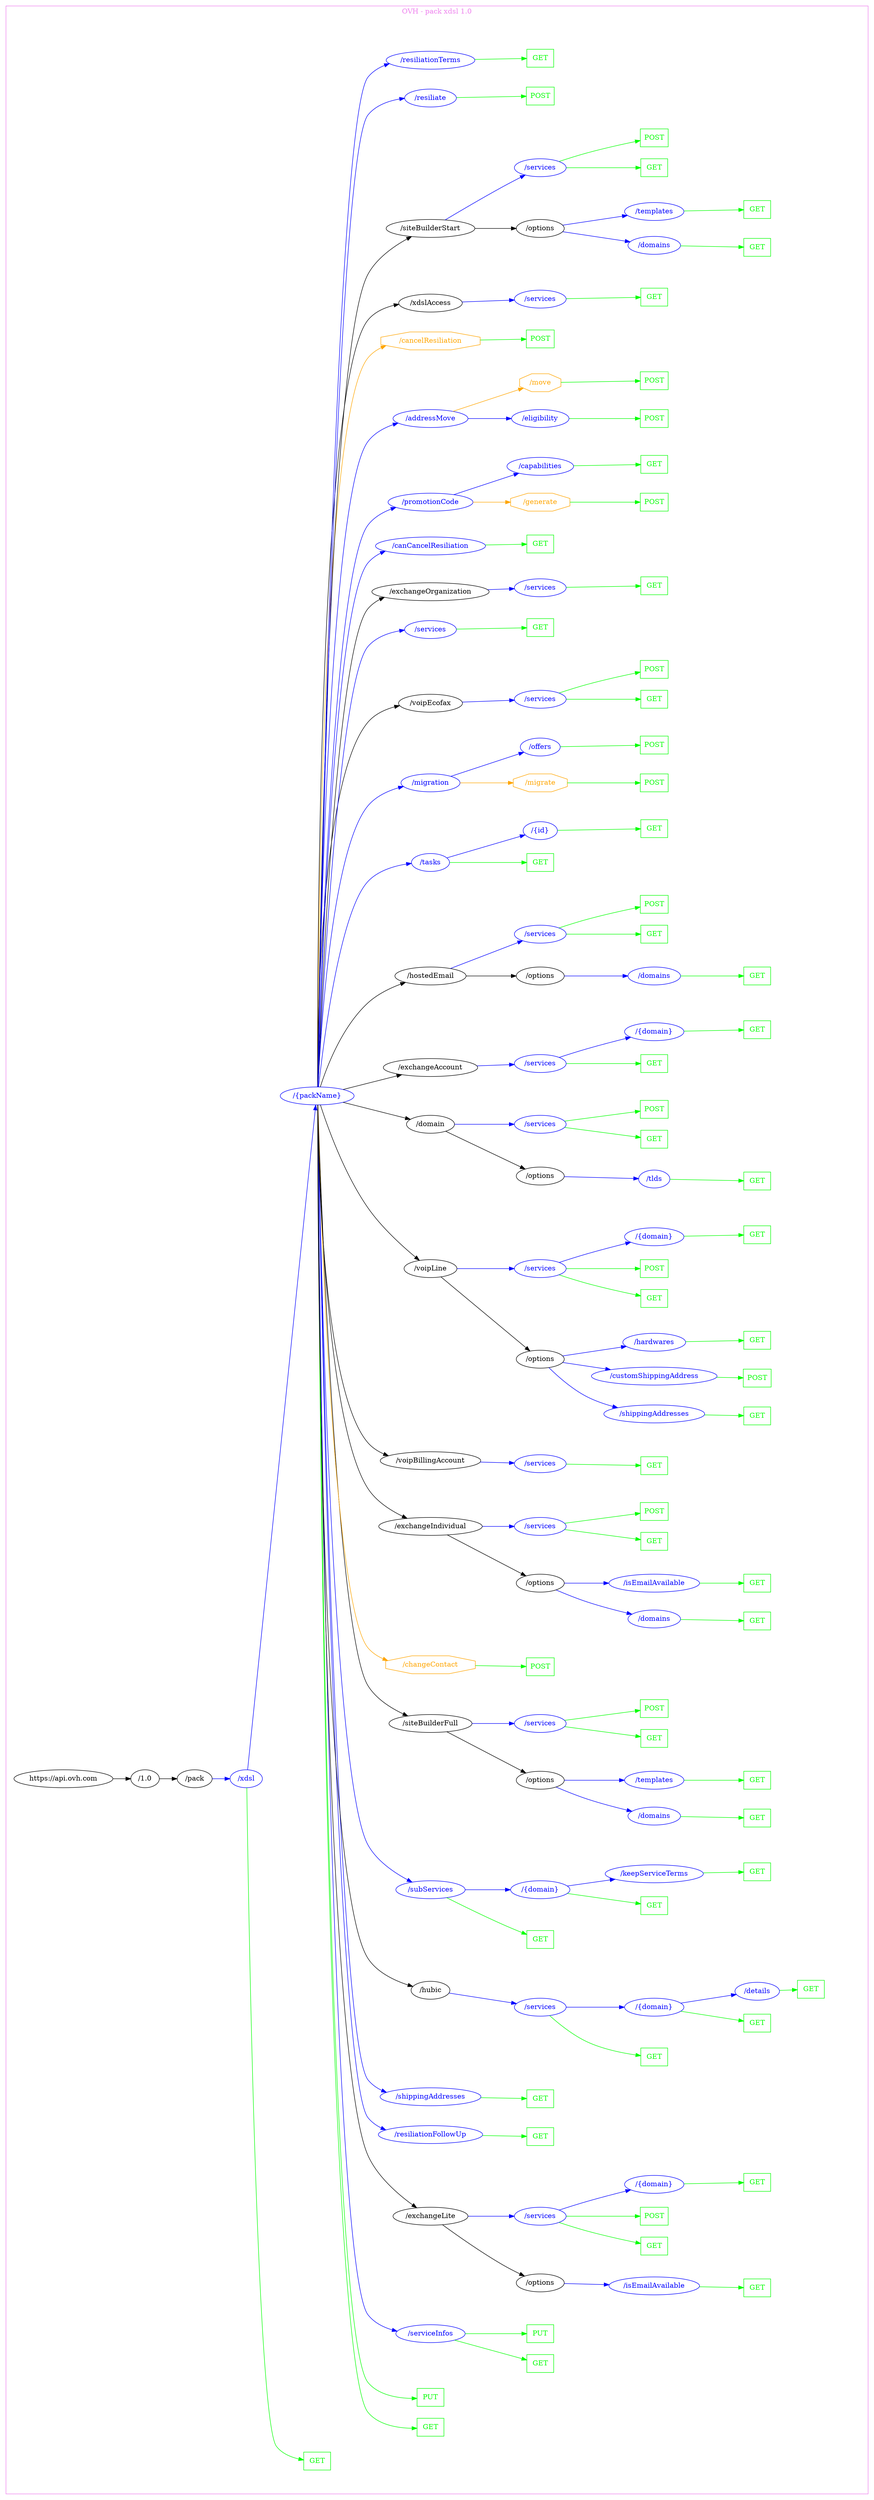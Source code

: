 digraph Cloud_Computing_REST_API {
rankdir="LR";
subgraph cluster_0 {
label="OVH - pack xdsl 1.0"
color=violet
fontcolor=violet
subgraph cluster_1 {
label=""
color=white
fontcolor=white
node1 [label="https://api.ovh.com", shape="ellipse", color="black", fontcolor="black"]
node1 -> node2 [color="black", fontcolor="black"]
subgraph cluster_2 {
label=""
color=white
fontcolor=white
node2 [label="/1.0", shape="ellipse", color="black", fontcolor="black"]
node2 -> node3 [color="black", fontcolor="black"]
subgraph cluster_3 {
label=""
color=white
fontcolor=white
node3 [label="/pack", shape="ellipse", color="black", fontcolor="black"]
node3 -> node4 [color="blue", fontcolor="blue"]
subgraph cluster_4 {
label=""
color=white
fontcolor=white
node4 [label="/xdsl", shape="ellipse", color="blue", fontcolor="blue"]
node4 -> node5 [color="green", fontcolor="green"]
subgraph cluster_5 {
label=""
color=white
fontcolor=white
node5 [label="GET", shape="box", color="green", fontcolor="green"]
}
node4 -> node6 [color="blue", fontcolor="blue"]
subgraph cluster_6 {
label=""
color=white
fontcolor=white
node6 [label="/{packName}", shape="ellipse", color="blue", fontcolor="blue"]
node6 -> node7 [color="green", fontcolor="green"]
subgraph cluster_7 {
label=""
color=white
fontcolor=white
node7 [label="GET", shape="box", color="green", fontcolor="green"]
}
node6 -> node8 [color="green", fontcolor="green"]
subgraph cluster_8 {
label=""
color=white
fontcolor=white
node8 [label="PUT", shape="box", color="green", fontcolor="green"]
}
node6 -> node9 [color="blue", fontcolor="blue"]
subgraph cluster_9 {
label=""
color=white
fontcolor=white
node9 [label="/serviceInfos", shape="ellipse", color="blue", fontcolor="blue"]
node9 -> node10 [color="green", fontcolor="green"]
subgraph cluster_10 {
label=""
color=white
fontcolor=white
node10 [label="GET", shape="box", color="green", fontcolor="green"]
}
node9 -> node11 [color="green", fontcolor="green"]
subgraph cluster_11 {
label=""
color=white
fontcolor=white
node11 [label="PUT", shape="box", color="green", fontcolor="green"]
}
}
node6 -> node12 [color="black", fontcolor="black"]
subgraph cluster_12 {
label=""
color=white
fontcolor=white
node12 [label="/exchangeLite", shape="ellipse", color="black", fontcolor="black"]
node12 -> node13 [color="black", fontcolor="black"]
subgraph cluster_13 {
label=""
color=white
fontcolor=white
node13 [label="/options", shape="ellipse", color="black", fontcolor="black"]
node13 -> node14 [color="blue", fontcolor="blue"]
subgraph cluster_14 {
label=""
color=white
fontcolor=white
node14 [label="/isEmailAvailable", shape="ellipse", color="blue", fontcolor="blue"]
node14 -> node15 [color="green", fontcolor="green"]
subgraph cluster_15 {
label=""
color=white
fontcolor=white
node15 [label="GET", shape="box", color="green", fontcolor="green"]
}
}
}
node12 -> node16 [color="blue", fontcolor="blue"]
subgraph cluster_16 {
label=""
color=white
fontcolor=white
node16 [label="/services", shape="ellipse", color="blue", fontcolor="blue"]
node16 -> node17 [color="green", fontcolor="green"]
subgraph cluster_17 {
label=""
color=white
fontcolor=white
node17 [label="GET", shape="box", color="green", fontcolor="green"]
}
node16 -> node18 [color="green", fontcolor="green"]
subgraph cluster_18 {
label=""
color=white
fontcolor=white
node18 [label="POST", shape="box", color="green", fontcolor="green"]
}
node16 -> node19 [color="blue", fontcolor="blue"]
subgraph cluster_19 {
label=""
color=white
fontcolor=white
node19 [label="/{domain}", shape="ellipse", color="blue", fontcolor="blue"]
node19 -> node20 [color="green", fontcolor="green"]
subgraph cluster_20 {
label=""
color=white
fontcolor=white
node20 [label="GET", shape="box", color="green", fontcolor="green"]
}
}
}
}
node6 -> node21 [color="blue", fontcolor="blue"]
subgraph cluster_21 {
label=""
color=white
fontcolor=white
node21 [label="/resiliationFollowUp", shape="ellipse", color="blue", fontcolor="blue"]
node21 -> node22 [color="green", fontcolor="green"]
subgraph cluster_22 {
label=""
color=white
fontcolor=white
node22 [label="GET", shape="box", color="green", fontcolor="green"]
}
}
node6 -> node23 [color="blue", fontcolor="blue"]
subgraph cluster_23 {
label=""
color=white
fontcolor=white
node23 [label="/shippingAddresses", shape="ellipse", color="blue", fontcolor="blue"]
node23 -> node24 [color="green", fontcolor="green"]
subgraph cluster_24 {
label=""
color=white
fontcolor=white
node24 [label="GET", shape="box", color="green", fontcolor="green"]
}
}
node6 -> node25 [color="black", fontcolor="black"]
subgraph cluster_25 {
label=""
color=white
fontcolor=white
node25 [label="/hubic", shape="ellipse", color="black", fontcolor="black"]
node25 -> node26 [color="blue", fontcolor="blue"]
subgraph cluster_26 {
label=""
color=white
fontcolor=white
node26 [label="/services", shape="ellipse", color="blue", fontcolor="blue"]
node26 -> node27 [color="green", fontcolor="green"]
subgraph cluster_27 {
label=""
color=white
fontcolor=white
node27 [label="GET", shape="box", color="green", fontcolor="green"]
}
node26 -> node28 [color="blue", fontcolor="blue"]
subgraph cluster_28 {
label=""
color=white
fontcolor=white
node28 [label="/{domain}", shape="ellipse", color="blue", fontcolor="blue"]
node28 -> node29 [color="green", fontcolor="green"]
subgraph cluster_29 {
label=""
color=white
fontcolor=white
node29 [label="GET", shape="box", color="green", fontcolor="green"]
}
node28 -> node30 [color="blue", fontcolor="blue"]
subgraph cluster_30 {
label=""
color=white
fontcolor=white
node30 [label="/details", shape="ellipse", color="blue", fontcolor="blue"]
node30 -> node31 [color="green", fontcolor="green"]
subgraph cluster_31 {
label=""
color=white
fontcolor=white
node31 [label="GET", shape="box", color="green", fontcolor="green"]
}
}
}
}
}
node6 -> node32 [color="blue", fontcolor="blue"]
subgraph cluster_32 {
label=""
color=white
fontcolor=white
node32 [label="/subServices", shape="ellipse", color="blue", fontcolor="blue"]
node32 -> node33 [color="green", fontcolor="green"]
subgraph cluster_33 {
label=""
color=white
fontcolor=white
node33 [label="GET", shape="box", color="green", fontcolor="green"]
}
node32 -> node34 [color="blue", fontcolor="blue"]
subgraph cluster_34 {
label=""
color=white
fontcolor=white
node34 [label="/{domain}", shape="ellipse", color="blue", fontcolor="blue"]
node34 -> node35 [color="green", fontcolor="green"]
subgraph cluster_35 {
label=""
color=white
fontcolor=white
node35 [label="GET", shape="box", color="green", fontcolor="green"]
}
node34 -> node36 [color="blue", fontcolor="blue"]
subgraph cluster_36 {
label=""
color=white
fontcolor=white
node36 [label="/keepServiceTerms", shape="ellipse", color="blue", fontcolor="blue"]
node36 -> node37 [color="green", fontcolor="green"]
subgraph cluster_37 {
label=""
color=white
fontcolor=white
node37 [label="GET", shape="box", color="green", fontcolor="green"]
}
}
}
}
node6 -> node38 [color="black", fontcolor="black"]
subgraph cluster_38 {
label=""
color=white
fontcolor=white
node38 [label="/siteBuilderFull", shape="ellipse", color="black", fontcolor="black"]
node38 -> node39 [color="black", fontcolor="black"]
subgraph cluster_39 {
label=""
color=white
fontcolor=white
node39 [label="/options", shape="ellipse", color="black", fontcolor="black"]
node39 -> node40 [color="blue", fontcolor="blue"]
subgraph cluster_40 {
label=""
color=white
fontcolor=white
node40 [label="/domains", shape="ellipse", color="blue", fontcolor="blue"]
node40 -> node41 [color="green", fontcolor="green"]
subgraph cluster_41 {
label=""
color=white
fontcolor=white
node41 [label="GET", shape="box", color="green", fontcolor="green"]
}
}
node39 -> node42 [color="blue", fontcolor="blue"]
subgraph cluster_42 {
label=""
color=white
fontcolor=white
node42 [label="/templates", shape="ellipse", color="blue", fontcolor="blue"]
node42 -> node43 [color="green", fontcolor="green"]
subgraph cluster_43 {
label=""
color=white
fontcolor=white
node43 [label="GET", shape="box", color="green", fontcolor="green"]
}
}
}
node38 -> node44 [color="blue", fontcolor="blue"]
subgraph cluster_44 {
label=""
color=white
fontcolor=white
node44 [label="/services", shape="ellipse", color="blue", fontcolor="blue"]
node44 -> node45 [color="green", fontcolor="green"]
subgraph cluster_45 {
label=""
color=white
fontcolor=white
node45 [label="GET", shape="box", color="green", fontcolor="green"]
}
node44 -> node46 [color="green", fontcolor="green"]
subgraph cluster_46 {
label=""
color=white
fontcolor=white
node46 [label="POST", shape="box", color="green", fontcolor="green"]
}
}
}
node6 -> node47 [color="orange", fontcolor="orange"]
subgraph cluster_47 {
label=""
color=white
fontcolor=white
node47 [label="/changeContact", shape="octagon", color="orange", fontcolor="orange"]
node47 -> node48 [color="green", fontcolor="green"]
subgraph cluster_48 {
label=""
color=white
fontcolor=white
node48 [label="POST", shape="box", color="green", fontcolor="green"]
}
}
node6 -> node49 [color="black", fontcolor="black"]
subgraph cluster_49 {
label=""
color=white
fontcolor=white
node49 [label="/exchangeIndividual", shape="ellipse", color="black", fontcolor="black"]
node49 -> node50 [color="black", fontcolor="black"]
subgraph cluster_50 {
label=""
color=white
fontcolor=white
node50 [label="/options", shape="ellipse", color="black", fontcolor="black"]
node50 -> node51 [color="blue", fontcolor="blue"]
subgraph cluster_51 {
label=""
color=white
fontcolor=white
node51 [label="/domains", shape="ellipse", color="blue", fontcolor="blue"]
node51 -> node52 [color="green", fontcolor="green"]
subgraph cluster_52 {
label=""
color=white
fontcolor=white
node52 [label="GET", shape="box", color="green", fontcolor="green"]
}
}
node50 -> node53 [color="blue", fontcolor="blue"]
subgraph cluster_53 {
label=""
color=white
fontcolor=white
node53 [label="/isEmailAvailable", shape="ellipse", color="blue", fontcolor="blue"]
node53 -> node54 [color="green", fontcolor="green"]
subgraph cluster_54 {
label=""
color=white
fontcolor=white
node54 [label="GET", shape="box", color="green", fontcolor="green"]
}
}
}
node49 -> node55 [color="blue", fontcolor="blue"]
subgraph cluster_55 {
label=""
color=white
fontcolor=white
node55 [label="/services", shape="ellipse", color="blue", fontcolor="blue"]
node55 -> node56 [color="green", fontcolor="green"]
subgraph cluster_56 {
label=""
color=white
fontcolor=white
node56 [label="GET", shape="box", color="green", fontcolor="green"]
}
node55 -> node57 [color="green", fontcolor="green"]
subgraph cluster_57 {
label=""
color=white
fontcolor=white
node57 [label="POST", shape="box", color="green", fontcolor="green"]
}
}
}
node6 -> node58 [color="black", fontcolor="black"]
subgraph cluster_58 {
label=""
color=white
fontcolor=white
node58 [label="/voipBillingAccount", shape="ellipse", color="black", fontcolor="black"]
node58 -> node59 [color="blue", fontcolor="blue"]
subgraph cluster_59 {
label=""
color=white
fontcolor=white
node59 [label="/services", shape="ellipse", color="blue", fontcolor="blue"]
node59 -> node60 [color="green", fontcolor="green"]
subgraph cluster_60 {
label=""
color=white
fontcolor=white
node60 [label="GET", shape="box", color="green", fontcolor="green"]
}
}
}
node6 -> node61 [color="black", fontcolor="black"]
subgraph cluster_61 {
label=""
color=white
fontcolor=white
node61 [label="/voipLine", shape="ellipse", color="black", fontcolor="black"]
node61 -> node62 [color="black", fontcolor="black"]
subgraph cluster_62 {
label=""
color=white
fontcolor=white
node62 [label="/options", shape="ellipse", color="black", fontcolor="black"]
node62 -> node63 [color="blue", fontcolor="blue"]
subgraph cluster_63 {
label=""
color=white
fontcolor=white
node63 [label="/shippingAddresses", shape="ellipse", color="blue", fontcolor="blue"]
node63 -> node64 [color="green", fontcolor="green"]
subgraph cluster_64 {
label=""
color=white
fontcolor=white
node64 [label="GET", shape="box", color="green", fontcolor="green"]
}
}
node62 -> node65 [color="blue", fontcolor="blue"]
subgraph cluster_65 {
label=""
color=white
fontcolor=white
node65 [label="/customShippingAddress", shape="ellipse", color="blue", fontcolor="blue"]
node65 -> node66 [color="green", fontcolor="green"]
subgraph cluster_66 {
label=""
color=white
fontcolor=white
node66 [label="POST", shape="box", color="green", fontcolor="green"]
}
}
node62 -> node67 [color="blue", fontcolor="blue"]
subgraph cluster_67 {
label=""
color=white
fontcolor=white
node67 [label="/hardwares", shape="ellipse", color="blue", fontcolor="blue"]
node67 -> node68 [color="green", fontcolor="green"]
subgraph cluster_68 {
label=""
color=white
fontcolor=white
node68 [label="GET", shape="box", color="green", fontcolor="green"]
}
}
}
node61 -> node69 [color="blue", fontcolor="blue"]
subgraph cluster_69 {
label=""
color=white
fontcolor=white
node69 [label="/services", shape="ellipse", color="blue", fontcolor="blue"]
node69 -> node70 [color="green", fontcolor="green"]
subgraph cluster_70 {
label=""
color=white
fontcolor=white
node70 [label="GET", shape="box", color="green", fontcolor="green"]
}
node69 -> node71 [color="green", fontcolor="green"]
subgraph cluster_71 {
label=""
color=white
fontcolor=white
node71 [label="POST", shape="box", color="green", fontcolor="green"]
}
node69 -> node72 [color="blue", fontcolor="blue"]
subgraph cluster_72 {
label=""
color=white
fontcolor=white
node72 [label="/{domain}", shape="ellipse", color="blue", fontcolor="blue"]
node72 -> node73 [color="green", fontcolor="green"]
subgraph cluster_73 {
label=""
color=white
fontcolor=white
node73 [label="GET", shape="box", color="green", fontcolor="green"]
}
}
}
}
node6 -> node74 [color="black", fontcolor="black"]
subgraph cluster_74 {
label=""
color=white
fontcolor=white
node74 [label="/domain", shape="ellipse", color="black", fontcolor="black"]
node74 -> node75 [color="black", fontcolor="black"]
subgraph cluster_75 {
label=""
color=white
fontcolor=white
node75 [label="/options", shape="ellipse", color="black", fontcolor="black"]
node75 -> node76 [color="blue", fontcolor="blue"]
subgraph cluster_76 {
label=""
color=white
fontcolor=white
node76 [label="/tlds", shape="ellipse", color="blue", fontcolor="blue"]
node76 -> node77 [color="green", fontcolor="green"]
subgraph cluster_77 {
label=""
color=white
fontcolor=white
node77 [label="GET", shape="box", color="green", fontcolor="green"]
}
}
}
node74 -> node78 [color="blue", fontcolor="blue"]
subgraph cluster_78 {
label=""
color=white
fontcolor=white
node78 [label="/services", shape="ellipse", color="blue", fontcolor="blue"]
node78 -> node79 [color="green", fontcolor="green"]
subgraph cluster_79 {
label=""
color=white
fontcolor=white
node79 [label="GET", shape="box", color="green", fontcolor="green"]
}
node78 -> node80 [color="green", fontcolor="green"]
subgraph cluster_80 {
label=""
color=white
fontcolor=white
node80 [label="POST", shape="box", color="green", fontcolor="green"]
}
}
}
node6 -> node81 [color="black", fontcolor="black"]
subgraph cluster_81 {
label=""
color=white
fontcolor=white
node81 [label="/exchangeAccount", shape="ellipse", color="black", fontcolor="black"]
node81 -> node82 [color="blue", fontcolor="blue"]
subgraph cluster_82 {
label=""
color=white
fontcolor=white
node82 [label="/services", shape="ellipse", color="blue", fontcolor="blue"]
node82 -> node83 [color="green", fontcolor="green"]
subgraph cluster_83 {
label=""
color=white
fontcolor=white
node83 [label="GET", shape="box", color="green", fontcolor="green"]
}
node82 -> node84 [color="blue", fontcolor="blue"]
subgraph cluster_84 {
label=""
color=white
fontcolor=white
node84 [label="/{domain}", shape="ellipse", color="blue", fontcolor="blue"]
node84 -> node85 [color="green", fontcolor="green"]
subgraph cluster_85 {
label=""
color=white
fontcolor=white
node85 [label="GET", shape="box", color="green", fontcolor="green"]
}
}
}
}
node6 -> node86 [color="black", fontcolor="black"]
subgraph cluster_86 {
label=""
color=white
fontcolor=white
node86 [label="/hostedEmail", shape="ellipse", color="black", fontcolor="black"]
node86 -> node87 [color="black", fontcolor="black"]
subgraph cluster_87 {
label=""
color=white
fontcolor=white
node87 [label="/options", shape="ellipse", color="black", fontcolor="black"]
node87 -> node88 [color="blue", fontcolor="blue"]
subgraph cluster_88 {
label=""
color=white
fontcolor=white
node88 [label="/domains", shape="ellipse", color="blue", fontcolor="blue"]
node88 -> node89 [color="green", fontcolor="green"]
subgraph cluster_89 {
label=""
color=white
fontcolor=white
node89 [label="GET", shape="box", color="green", fontcolor="green"]
}
}
}
node86 -> node90 [color="blue", fontcolor="blue"]
subgraph cluster_90 {
label=""
color=white
fontcolor=white
node90 [label="/services", shape="ellipse", color="blue", fontcolor="blue"]
node90 -> node91 [color="green", fontcolor="green"]
subgraph cluster_91 {
label=""
color=white
fontcolor=white
node91 [label="GET", shape="box", color="green", fontcolor="green"]
}
node90 -> node92 [color="green", fontcolor="green"]
subgraph cluster_92 {
label=""
color=white
fontcolor=white
node92 [label="POST", shape="box", color="green", fontcolor="green"]
}
}
}
node6 -> node93 [color="blue", fontcolor="blue"]
subgraph cluster_93 {
label=""
color=white
fontcolor=white
node93 [label="/tasks", shape="ellipse", color="blue", fontcolor="blue"]
node93 -> node94 [color="green", fontcolor="green"]
subgraph cluster_94 {
label=""
color=white
fontcolor=white
node94 [label="GET", shape="box", color="green", fontcolor="green"]
}
node93 -> node95 [color="blue", fontcolor="blue"]
subgraph cluster_95 {
label=""
color=white
fontcolor=white
node95 [label="/{id}", shape="ellipse", color="blue", fontcolor="blue"]
node95 -> node96 [color="green", fontcolor="green"]
subgraph cluster_96 {
label=""
color=white
fontcolor=white
node96 [label="GET", shape="box", color="green", fontcolor="green"]
}
}
}
node6 -> node97 [color="blue", fontcolor="blue"]
subgraph cluster_97 {
label=""
color=white
fontcolor=white
node97 [label="/migration", shape="ellipse", color="blue", fontcolor="blue"]
node97 -> node98 [color="orange", fontcolor="orange"]
subgraph cluster_98 {
label=""
color=white
fontcolor=white
node98 [label="/migrate", shape="octagon", color="orange", fontcolor="orange"]
node98 -> node99 [color="green", fontcolor="green"]
subgraph cluster_99 {
label=""
color=white
fontcolor=white
node99 [label="POST", shape="box", color="green", fontcolor="green"]
}
}
node97 -> node100 [color="blue", fontcolor="blue"]
subgraph cluster_100 {
label=""
color=white
fontcolor=white
node100 [label="/offers", shape="ellipse", color="blue", fontcolor="blue"]
node100 -> node101 [color="green", fontcolor="green"]
subgraph cluster_101 {
label=""
color=white
fontcolor=white
node101 [label="POST", shape="box", color="green", fontcolor="green"]
}
}
}
node6 -> node102 [color="black", fontcolor="black"]
subgraph cluster_102 {
label=""
color=white
fontcolor=white
node102 [label="/voipEcofax", shape="ellipse", color="black", fontcolor="black"]
node102 -> node103 [color="blue", fontcolor="blue"]
subgraph cluster_103 {
label=""
color=white
fontcolor=white
node103 [label="/services", shape="ellipse", color="blue", fontcolor="blue"]
node103 -> node104 [color="green", fontcolor="green"]
subgraph cluster_104 {
label=""
color=white
fontcolor=white
node104 [label="GET", shape="box", color="green", fontcolor="green"]
}
node103 -> node105 [color="green", fontcolor="green"]
subgraph cluster_105 {
label=""
color=white
fontcolor=white
node105 [label="POST", shape="box", color="green", fontcolor="green"]
}
}
}
node6 -> node106 [color="blue", fontcolor="blue"]
subgraph cluster_106 {
label=""
color=white
fontcolor=white
node106 [label="/services", shape="ellipse", color="blue", fontcolor="blue"]
node106 -> node107 [color="green", fontcolor="green"]
subgraph cluster_107 {
label=""
color=white
fontcolor=white
node107 [label="GET", shape="box", color="green", fontcolor="green"]
}
}
node6 -> node108 [color="black", fontcolor="black"]
subgraph cluster_108 {
label=""
color=white
fontcolor=white
node108 [label="/exchangeOrganization", shape="ellipse", color="black", fontcolor="black"]
node108 -> node109 [color="blue", fontcolor="blue"]
subgraph cluster_109 {
label=""
color=white
fontcolor=white
node109 [label="/services", shape="ellipse", color="blue", fontcolor="blue"]
node109 -> node110 [color="green", fontcolor="green"]
subgraph cluster_110 {
label=""
color=white
fontcolor=white
node110 [label="GET", shape="box", color="green", fontcolor="green"]
}
}
}
node6 -> node111 [color="blue", fontcolor="blue"]
subgraph cluster_111 {
label=""
color=white
fontcolor=white
node111 [label="/canCancelResiliation", shape="ellipse", color="blue", fontcolor="blue"]
node111 -> node112 [color="green", fontcolor="green"]
subgraph cluster_112 {
label=""
color=white
fontcolor=white
node112 [label="GET", shape="box", color="green", fontcolor="green"]
}
}
node6 -> node113 [color="blue", fontcolor="blue"]
subgraph cluster_113 {
label=""
color=white
fontcolor=white
node113 [label="/promotionCode", shape="ellipse", color="blue", fontcolor="blue"]
node113 -> node114 [color="orange", fontcolor="orange"]
subgraph cluster_114 {
label=""
color=white
fontcolor=white
node114 [label="/generate", shape="octagon", color="orange", fontcolor="orange"]
node114 -> node115 [color="green", fontcolor="green"]
subgraph cluster_115 {
label=""
color=white
fontcolor=white
node115 [label="POST", shape="box", color="green", fontcolor="green"]
}
}
node113 -> node116 [color="blue", fontcolor="blue"]
subgraph cluster_116 {
label=""
color=white
fontcolor=white
node116 [label="/capabilities", shape="ellipse", color="blue", fontcolor="blue"]
node116 -> node117 [color="green", fontcolor="green"]
subgraph cluster_117 {
label=""
color=white
fontcolor=white
node117 [label="GET", shape="box", color="green", fontcolor="green"]
}
}
}
node6 -> node118 [color="blue", fontcolor="blue"]
subgraph cluster_118 {
label=""
color=white
fontcolor=white
node118 [label="/addressMove", shape="ellipse", color="blue", fontcolor="blue"]
node118 -> node119 [color="blue", fontcolor="blue"]
subgraph cluster_119 {
label=""
color=white
fontcolor=white
node119 [label="/eligibility", shape="ellipse", color="blue", fontcolor="blue"]
node119 -> node120 [color="green", fontcolor="green"]
subgraph cluster_120 {
label=""
color=white
fontcolor=white
node120 [label="POST", shape="box", color="green", fontcolor="green"]
}
}
node118 -> node121 [color="orange", fontcolor="orange"]
subgraph cluster_121 {
label=""
color=white
fontcolor=white
node121 [label="/move", shape="octagon", color="orange", fontcolor="orange"]
node121 -> node122 [color="green", fontcolor="green"]
subgraph cluster_122 {
label=""
color=white
fontcolor=white
node122 [label="POST", shape="box", color="green", fontcolor="green"]
}
}
}
node6 -> node123 [color="orange", fontcolor="orange"]
subgraph cluster_123 {
label=""
color=white
fontcolor=white
node123 [label="/cancelResiliation", shape="octagon", color="orange", fontcolor="orange"]
node123 -> node124 [color="green", fontcolor="green"]
subgraph cluster_124 {
label=""
color=white
fontcolor=white
node124 [label="POST", shape="box", color="green", fontcolor="green"]
}
}
node6 -> node125 [color="black", fontcolor="black"]
subgraph cluster_125 {
label=""
color=white
fontcolor=white
node125 [label="/xdslAccess", shape="ellipse", color="black", fontcolor="black"]
node125 -> node126 [color="blue", fontcolor="blue"]
subgraph cluster_126 {
label=""
color=white
fontcolor=white
node126 [label="/services", shape="ellipse", color="blue", fontcolor="blue"]
node126 -> node127 [color="green", fontcolor="green"]
subgraph cluster_127 {
label=""
color=white
fontcolor=white
node127 [label="GET", shape="box", color="green", fontcolor="green"]
}
}
}
node6 -> node128 [color="black", fontcolor="black"]
subgraph cluster_128 {
label=""
color=white
fontcolor=white
node128 [label="/siteBuilderStart", shape="ellipse", color="black", fontcolor="black"]
node128 -> node129 [color="black", fontcolor="black"]
subgraph cluster_129 {
label=""
color=white
fontcolor=white
node129 [label="/options", shape="ellipse", color="black", fontcolor="black"]
node129 -> node130 [color="blue", fontcolor="blue"]
subgraph cluster_130 {
label=""
color=white
fontcolor=white
node130 [label="/domains", shape="ellipse", color="blue", fontcolor="blue"]
node130 -> node131 [color="green", fontcolor="green"]
subgraph cluster_131 {
label=""
color=white
fontcolor=white
node131 [label="GET", shape="box", color="green", fontcolor="green"]
}
}
node129 -> node132 [color="blue", fontcolor="blue"]
subgraph cluster_132 {
label=""
color=white
fontcolor=white
node132 [label="/templates", shape="ellipse", color="blue", fontcolor="blue"]
node132 -> node133 [color="green", fontcolor="green"]
subgraph cluster_133 {
label=""
color=white
fontcolor=white
node133 [label="GET", shape="box", color="green", fontcolor="green"]
}
}
}
node128 -> node134 [color="blue", fontcolor="blue"]
subgraph cluster_134 {
label=""
color=white
fontcolor=white
node134 [label="/services", shape="ellipse", color="blue", fontcolor="blue"]
node134 -> node135 [color="green", fontcolor="green"]
subgraph cluster_135 {
label=""
color=white
fontcolor=white
node135 [label="GET", shape="box", color="green", fontcolor="green"]
}
node134 -> node136 [color="green", fontcolor="green"]
subgraph cluster_136 {
label=""
color=white
fontcolor=white
node136 [label="POST", shape="box", color="green", fontcolor="green"]
}
}
}
node6 -> node137 [color="blue", fontcolor="blue"]
subgraph cluster_137 {
label=""
color=white
fontcolor=white
node137 [label="/resiliate", shape="ellipse", color="blue", fontcolor="blue"]
node137 -> node138 [color="green", fontcolor="green"]
subgraph cluster_138 {
label=""
color=white
fontcolor=white
node138 [label="POST", shape="box", color="green", fontcolor="green"]
}
}
node6 -> node139 [color="blue", fontcolor="blue"]
subgraph cluster_139 {
label=""
color=white
fontcolor=white
node139 [label="/resiliationTerms", shape="ellipse", color="blue", fontcolor="blue"]
node139 -> node140 [color="green", fontcolor="green"]
subgraph cluster_140 {
label=""
color=white
fontcolor=white
node140 [label="GET", shape="box", color="green", fontcolor="green"]
}
}
}
}
}
}
}
}
}
